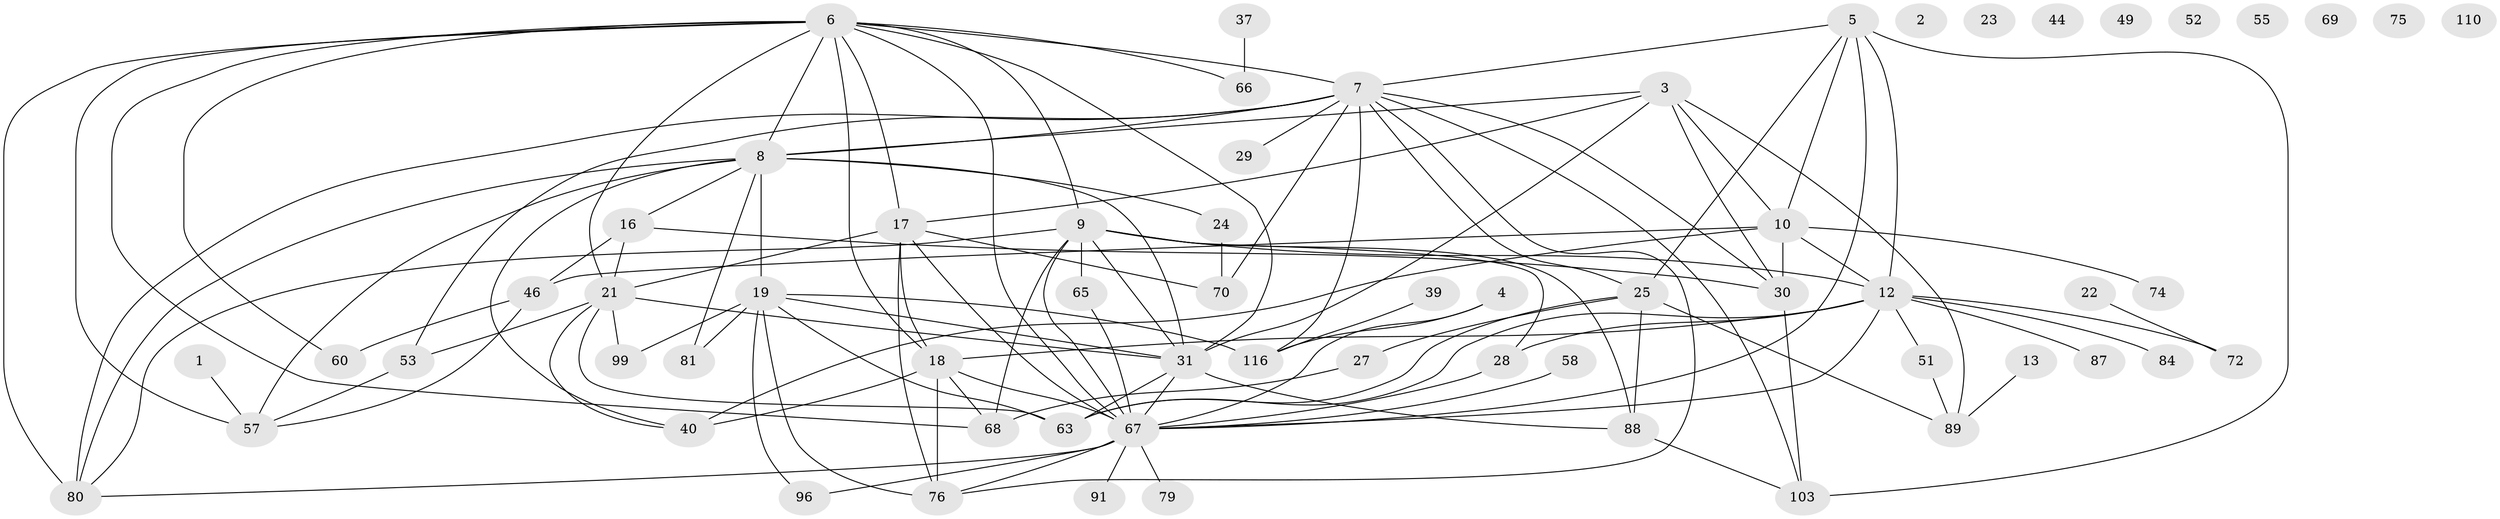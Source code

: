 // original degree distribution, {1: 0.16535433070866143, 3: 0.1889763779527559, 2: 0.2047244094488189, 5: 0.10236220472440945, 4: 0.18110236220472442, 6: 0.07874015748031496, 0: 0.06299212598425197, 7: 0.015748031496062992}
// Generated by graph-tools (version 1.1) at 2025/13/03/09/25 04:13:07]
// undirected, 63 vertices, 118 edges
graph export_dot {
graph [start="1"]
  node [color=gray90,style=filled];
  1 [super="+47"];
  2 [super="+14"];
  3 [super="+34+106"];
  4;
  5 [super="+112"];
  6 [super="+42+15+33"];
  7 [super="+11+100+36+62"];
  8 [super="+54+114"];
  9 [super="+122+101+71"];
  10 [super="+77+127+61"];
  12 [super="+125+20"];
  13;
  16 [super="+73"];
  17 [super="+64"];
  18 [super="+35+78"];
  19 [super="+26"];
  21 [super="+45"];
  22;
  23;
  24 [super="+93+94"];
  25 [super="+113"];
  27 [super="+32"];
  28;
  29;
  30 [super="+41"];
  31 [super="+43+90"];
  37;
  39;
  40 [super="+86"];
  44;
  46 [super="+85"];
  49;
  51;
  52;
  53 [super="+102"];
  55;
  57;
  58 [super="+59"];
  60;
  63 [super="+83"];
  65;
  66;
  67 [super="+108+104"];
  68 [super="+98"];
  69;
  70;
  72 [super="+111"];
  74;
  75;
  76;
  79;
  80;
  81;
  84;
  87;
  88;
  89 [super="+92"];
  91;
  96;
  99;
  103;
  110;
  116 [super="+119"];
  1 -- 57;
  3 -- 10;
  3 -- 89;
  3 -- 8;
  3 -- 30;
  3 -- 31;
  3 -- 17;
  4 -- 116;
  4 -- 67;
  5 -- 67;
  5 -- 103;
  5 -- 25;
  5 -- 12;
  5 -- 7;
  5 -- 10;
  6 -- 57;
  6 -- 80 [weight=2];
  6 -- 9;
  6 -- 31;
  6 -- 7;
  6 -- 8;
  6 -- 66;
  6 -- 21;
  6 -- 60;
  6 -- 67;
  6 -- 18;
  6 -- 68;
  6 -- 17;
  7 -- 116;
  7 -- 29;
  7 -- 8;
  7 -- 76;
  7 -- 70;
  7 -- 80;
  7 -- 30;
  7 -- 25;
  7 -- 103;
  7 -- 53;
  8 -- 80;
  8 -- 40;
  8 -- 81;
  8 -- 19;
  8 -- 57;
  8 -- 31;
  8 -- 24;
  8 -- 16;
  9 -- 88;
  9 -- 65;
  9 -- 12;
  9 -- 68;
  9 -- 28;
  9 -- 67;
  9 -- 80;
  9 -- 31;
  10 -- 12;
  10 -- 40;
  10 -- 30 [weight=2];
  10 -- 74;
  10 -- 46;
  12 -- 28;
  12 -- 87;
  12 -- 84;
  12 -- 51;
  12 -- 63;
  12 -- 67;
  12 -- 18;
  12 -- 72;
  13 -- 89;
  16 -- 46;
  16 -- 21;
  16 -- 30;
  17 -- 18;
  17 -- 67;
  17 -- 21;
  17 -- 70;
  17 -- 76;
  18 -- 67 [weight=2];
  18 -- 68;
  18 -- 40 [weight=2];
  18 -- 76;
  19 -- 116;
  19 -- 96;
  19 -- 81;
  19 -- 99;
  19 -- 76;
  19 -- 63;
  19 -- 31;
  21 -- 31;
  21 -- 99;
  21 -- 63;
  21 -- 53;
  21 -- 40;
  22 -- 72;
  24 -- 70;
  25 -- 88;
  25 -- 89;
  25 -- 63;
  25 -- 27;
  27 -- 68;
  28 -- 67 [weight=2];
  30 -- 103;
  31 -- 88;
  31 -- 63;
  31 -- 67;
  37 -- 66;
  39 -- 116;
  46 -- 57;
  46 -- 60;
  51 -- 89;
  53 -- 57;
  58 -- 67;
  65 -- 67;
  67 -- 80;
  67 -- 96;
  67 -- 79;
  67 -- 91;
  67 -- 76;
  88 -- 103;
}
